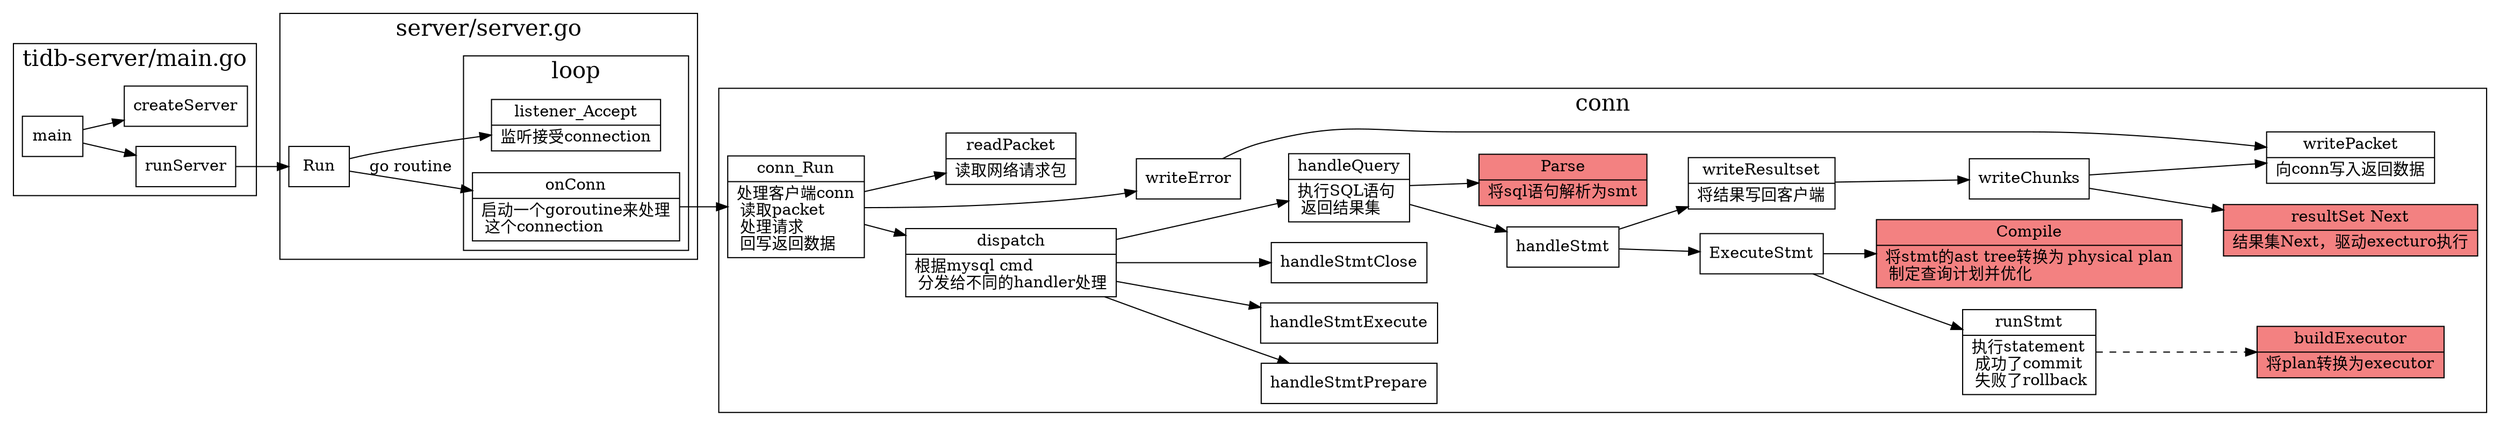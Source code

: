 digraph tidb_main_server {
  node[shape=box];
  newrank=true;
  rankdir=LR;

  subgraph cluster_main {
    graph[label="tidb-server/main.go";fontsize=20;];
    main ->{
      runServer;
      createServer;
    };
  };
  runServer -> server_Run;

  subgraph cluster_server {
    graph[label="server/server.go";fontsize=20;];
    subgraph cluster_forloop {
      graph[label="loop";fontsize=20;]
      onConn[
        shape="record";
        label="{{
          onConn|
          启动一个goroutine来处理\l
          这个connection\l
        }}";
      ];
      listener_Accept[label="listener.Accept"];
      listener_Accept[
        shape="record";
        label="{{
          listener_Accept|
          监听接受connection
        }}";
      ];
    }
    server_Run[label="Run"];
    server_Run -> onConn[label="go routine"];
    server_Run -> {
      listener_Accept;
    };
  };

  onConn -> conn_Run;
  subgraph cluster_conn {
    graph[label="conn";fontsize=20;]
    conn_Run[label="Run"];
    conn_Run[
      shape="record";
      label="{{
        conn_Run|
        处理客户端conn\l
        读取packet\l
        处理请求\l
        回写返回数据\l
      }}";
    ];
    dispatch[
      shape="record";
      label="{{
        dispatch|
        根据mysql cmd\l
        分发给不同的handler处理\l
      }}";
    ];
    writeError -> writePacket;
    readPacket[
      shape="record";
      label="{{
        readPacket|
        读取网络请求包
      }}";
    ];
    writePacket[
      shape="record";
      label="{{
        writePacket|
        向conn写入返回数据
      }}";
    ];
    conn_Run -> {
      dispatch;
      writeError;
      readPacket;
    };

    dispatch -> {
      handleQuery;
      handleStmtPrepare;
      handleStmtExecute;
      handleStmtClose;
    };
    writeResultset[
      shape="record";
      label="{{
        writeResultset|
        将结果写回客户端
      }}";
    ];
    writeResultset -> writeChunks -> rs_Next;
    writeChunks -> writePacket;
    rs_Next[
      fillcolor="#f38181";
      style=filled;
      shape="record";
      label="{{
        resultSet Next|
        结果集Next，驱动execturo执行\l
      }}";
    ];
    handleQuery[
      shape="record";
      label="{{
        handleQuery|
        执行SQL语句\l
        返回结果集\l
      }}";
    ];
    Parse[
      shape="record";
      fillcolor="#f38181";
      style=filled;
      label="{{
        Parse|
        将sql语句解析为smt\l
      }}";
    ];
    handleQuery -> {
      Parse;
      handleStmt;
    }
    handleStmt -> {
      ExecuteStmt;
      writeResultset;
    }
    ExecuteStmt -> {
      Compile;
      runStmt;
    }
    runStmt -> buildExecutor[style=dashed]
    buildExecutor[
      shape="record";
      fillcolor="#f38181";
      style=filled;
      label="{{
        buildExecutor|
        将plan转换为executor\l
      }}";
    ];
    Compile[
      shape="record";
      fillcolor="#f38181";
      style=filled;
      label="{{
        Compile|
        将stmt的ast tree转换为 physical plan\l
        制定查询计划并优化\l
      }}";
    ];
    runStmt[
      shape="record";
      label="{{
        runStmt|
        执行statement\l
        成功了commit\l
        失败了rollback\l
      }}";
    ];
  }
}
